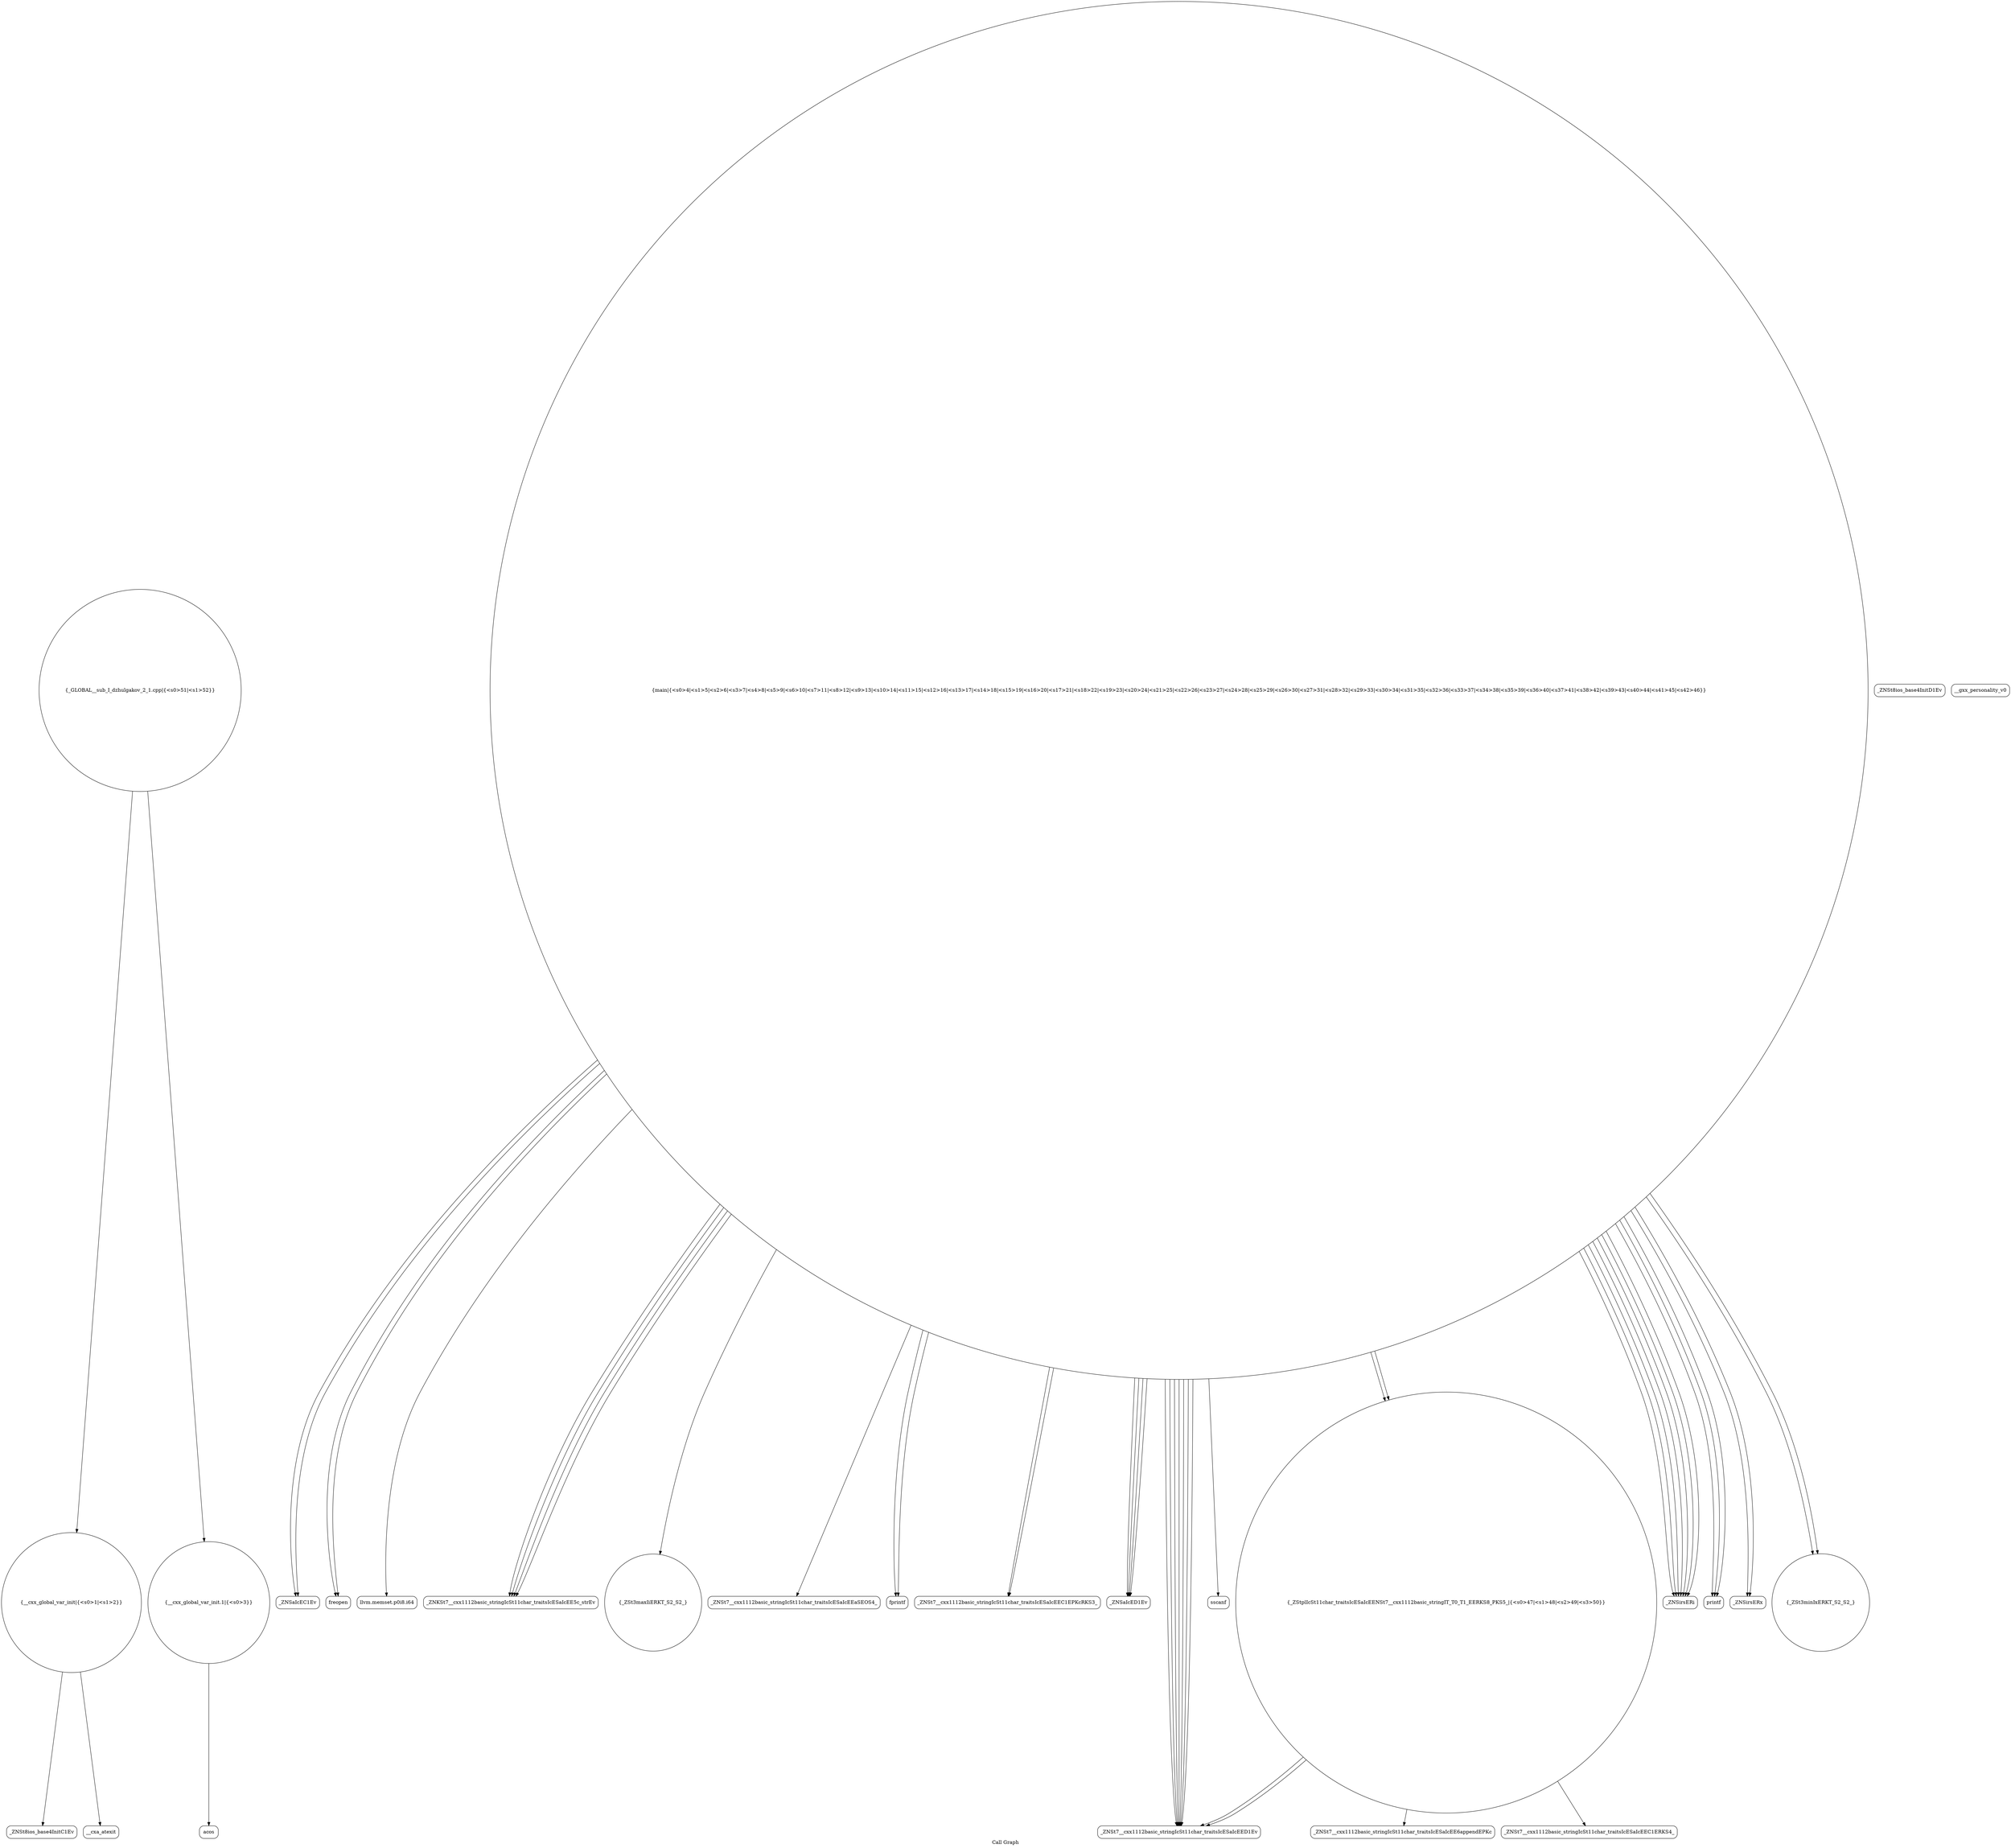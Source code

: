 digraph "Call Graph" {
	label="Call Graph";

	Node0x55955a2c3320 [shape=record,shape=circle,label="{__cxx_global_var_init|{<s0>1|<s1>2}}"];
	Node0x55955a2c3320:s0 -> Node0x55955a2c37b0[color=black];
	Node0x55955a2c3320:s1 -> Node0x55955a2c38b0[color=black];
	Node0x55955a2c4430 [shape=record,shape=circle,label="{_GLOBAL__sub_I_dzhulgakov_2_1.cpp|{<s0>51|<s1>52}}"];
	Node0x55955a2c4430:s0 -> Node0x55955a2c3320[color=black];
	Node0x55955a2c4430:s1 -> Node0x55955a2c3930[color=black];
	Node0x55955a2c3ab0 [shape=record,shape=Mrecord,label="{_ZNSaIcEC1Ev}"];
	Node0x55955a2c3e30 [shape=record,shape=Mrecord,label="{freopen}"];
	Node0x55955a2c41b0 [shape=record,shape=Mrecord,label="{llvm.memset.p0i8.i64}"];
	Node0x55955a2c3830 [shape=record,shape=Mrecord,label="{_ZNSt8ios_base4InitD1Ev}"];
	Node0x55955a2c3bb0 [shape=record,shape=Mrecord,label="{__gxx_personality_v0}"];
	Node0x55955a2c3f30 [shape=record,shape=Mrecord,label="{_ZNKSt7__cxx1112basic_stringIcSt11char_traitsIcESaIcEE5c_strEv}"];
	Node0x55955a2c42b0 [shape=record,shape=circle,label="{_ZSt3maxIiERKT_S2_S2_}"];
	Node0x55955a2c3930 [shape=record,shape=circle,label="{__cxx_global_var_init.1|{<s0>3}}"];
	Node0x55955a2c3930:s0 -> Node0x55955a2c39b0[color=black];
	Node0x55955a2c3cb0 [shape=record,shape=Mrecord,label="{_ZNSt7__cxx1112basic_stringIcSt11char_traitsIcESaIcEEaSEOS4_}"];
	Node0x55955a2c4030 [shape=record,shape=Mrecord,label="{fprintf}"];
	Node0x55955a2c43b0 [shape=record,shape=Mrecord,label="{_ZNSt7__cxx1112basic_stringIcSt11char_traitsIcESaIcEE6appendEPKc}"];
	Node0x55955a2c3a30 [shape=record,shape=circle,label="{main|{<s0>4|<s1>5|<s2>6|<s3>7|<s4>8|<s5>9|<s6>10|<s7>11|<s8>12|<s9>13|<s10>14|<s11>15|<s12>16|<s13>17|<s14>18|<s15>19|<s16>20|<s17>21|<s18>22|<s19>23|<s20>24|<s21>25|<s22>26|<s23>27|<s24>28|<s25>29|<s26>30|<s27>31|<s28>32|<s29>33|<s30>34|<s31>35|<s32>36|<s33>37|<s34>38|<s35>39|<s36>40|<s37>41|<s38>42|<s39>43|<s40>44|<s41>45|<s42>46}}"];
	Node0x55955a2c3a30:s0 -> Node0x55955a2c3ab0[color=black];
	Node0x55955a2c3a30:s1 -> Node0x55955a2c3b30[color=black];
	Node0x55955a2c3a30:s2 -> Node0x55955a2c3c30[color=black];
	Node0x55955a2c3a30:s3 -> Node0x55955a2c3ab0[color=black];
	Node0x55955a2c3a30:s4 -> Node0x55955a2c3b30[color=black];
	Node0x55955a2c3a30:s5 -> Node0x55955a2c3cb0[color=black];
	Node0x55955a2c3a30:s6 -> Node0x55955a2c3d30[color=black];
	Node0x55955a2c3a30:s7 -> Node0x55955a2c3c30[color=black];
	Node0x55955a2c3a30:s8 -> Node0x55955a2c3c30[color=black];
	Node0x55955a2c3a30:s9 -> Node0x55955a2c3c30[color=black];
	Node0x55955a2c3a30:s10 -> Node0x55955a2c3db0[color=black];
	Node0x55955a2c3a30:s11 -> Node0x55955a2c3eb0[color=black];
	Node0x55955a2c3a30:s12 -> Node0x55955a2c3f30[color=black];
	Node0x55955a2c3a30:s13 -> Node0x55955a2c3e30[color=black];
	Node0x55955a2c3a30:s14 -> Node0x55955a2c3d30[color=black];
	Node0x55955a2c3a30:s15 -> Node0x55955a2c3eb0[color=black];
	Node0x55955a2c3a30:s16 -> Node0x55955a2c3f30[color=black];
	Node0x55955a2c3a30:s17 -> Node0x55955a2c3e30[color=black];
	Node0x55955a2c3a30:s18 -> Node0x55955a2c3d30[color=black];
	Node0x55955a2c3a30:s19 -> Node0x55955a2c3fb0[color=black];
	Node0x55955a2c3a30:s20 -> Node0x55955a2c3f30[color=black];
	Node0x55955a2c3a30:s21 -> Node0x55955a2c4030[color=black];
	Node0x55955a2c3a30:s22 -> Node0x55955a2c40b0[color=black];
	Node0x55955a2c3a30:s23 -> Node0x55955a2c3fb0[color=black];
	Node0x55955a2c3a30:s24 -> Node0x55955a2c3fb0[color=black];
	Node0x55955a2c3a30:s25 -> Node0x55955a2c3fb0[color=black];
	Node0x55955a2c3a30:s26 -> Node0x55955a2c3fb0[color=black];
	Node0x55955a2c3a30:s27 -> Node0x55955a2c3fb0[color=black];
	Node0x55955a2c3a30:s28 -> Node0x55955a2c4130[color=black];
	Node0x55955a2c3a30:s29 -> Node0x55955a2c4130[color=black];
	Node0x55955a2c3a30:s30 -> Node0x55955a2c3d30[color=black];
	Node0x55955a2c3a30:s31 -> Node0x55955a2c3d30[color=black];
	Node0x55955a2c3a30:s32 -> Node0x55955a2c3fb0[color=black];
	Node0x55955a2c3a30:s33 -> Node0x55955a2c41b0[color=black];
	Node0x55955a2c3a30:s34 -> Node0x55955a2c4230[color=black];
	Node0x55955a2c3a30:s35 -> Node0x55955a2c4230[color=black];
	Node0x55955a2c3a30:s36 -> Node0x55955a2c42b0[color=black];
	Node0x55955a2c3a30:s37 -> Node0x55955a2c40b0[color=black];
	Node0x55955a2c3a30:s38 -> Node0x55955a2c40b0[color=black];
	Node0x55955a2c3a30:s39 -> Node0x55955a2c3f30[color=black];
	Node0x55955a2c3a30:s40 -> Node0x55955a2c4030[color=black];
	Node0x55955a2c3a30:s41 -> Node0x55955a2c3d30[color=black];
	Node0x55955a2c3a30:s42 -> Node0x55955a2c3d30[color=black];
	Node0x55955a2c3db0 [shape=record,shape=Mrecord,label="{sscanf}"];
	Node0x55955a2c4130 [shape=record,shape=Mrecord,label="{_ZNSirsERx}"];
	Node0x55955a2c37b0 [shape=record,shape=Mrecord,label="{_ZNSt8ios_base4InitC1Ev}"];
	Node0x55955a2c3b30 [shape=record,shape=Mrecord,label="{_ZNSt7__cxx1112basic_stringIcSt11char_traitsIcESaIcEEC1EPKcRKS3_}"];
	Node0x55955a2c3eb0 [shape=record,shape=circle,label="{_ZStplIcSt11char_traitsIcESaIcEENSt7__cxx1112basic_stringIT_T0_T1_EERKS8_PKS5_|{<s0>47|<s1>48|<s2>49|<s3>50}}"];
	Node0x55955a2c3eb0:s0 -> Node0x55955a2c4330[color=black];
	Node0x55955a2c3eb0:s1 -> Node0x55955a2c43b0[color=black];
	Node0x55955a2c3eb0:s2 -> Node0x55955a2c3d30[color=black];
	Node0x55955a2c3eb0:s3 -> Node0x55955a2c3d30[color=black];
	Node0x55955a2c4230 [shape=record,shape=circle,label="{_ZSt3minIxERKT_S2_S2_}"];
	Node0x55955a2c38b0 [shape=record,shape=Mrecord,label="{__cxa_atexit}"];
	Node0x55955a2c3c30 [shape=record,shape=Mrecord,label="{_ZNSaIcED1Ev}"];
	Node0x55955a2c3fb0 [shape=record,shape=Mrecord,label="{_ZNSirsERi}"];
	Node0x55955a2c4330 [shape=record,shape=Mrecord,label="{_ZNSt7__cxx1112basic_stringIcSt11char_traitsIcESaIcEEC1ERKS4_}"];
	Node0x55955a2c39b0 [shape=record,shape=Mrecord,label="{acos}"];
	Node0x55955a2c3d30 [shape=record,shape=Mrecord,label="{_ZNSt7__cxx1112basic_stringIcSt11char_traitsIcESaIcEED1Ev}"];
	Node0x55955a2c40b0 [shape=record,shape=Mrecord,label="{printf}"];
}
